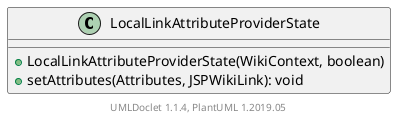 @startuml

    class LocalLinkAttributeProviderState [[LocalLinkAttributeProviderState.html]] {
        +LocalLinkAttributeProviderState(WikiContext, boolean)
        +setAttributes(Attributes, JSPWikiLink): void
    }


    center footer UMLDoclet 1.1.4, PlantUML 1.2019.05
@enduml
